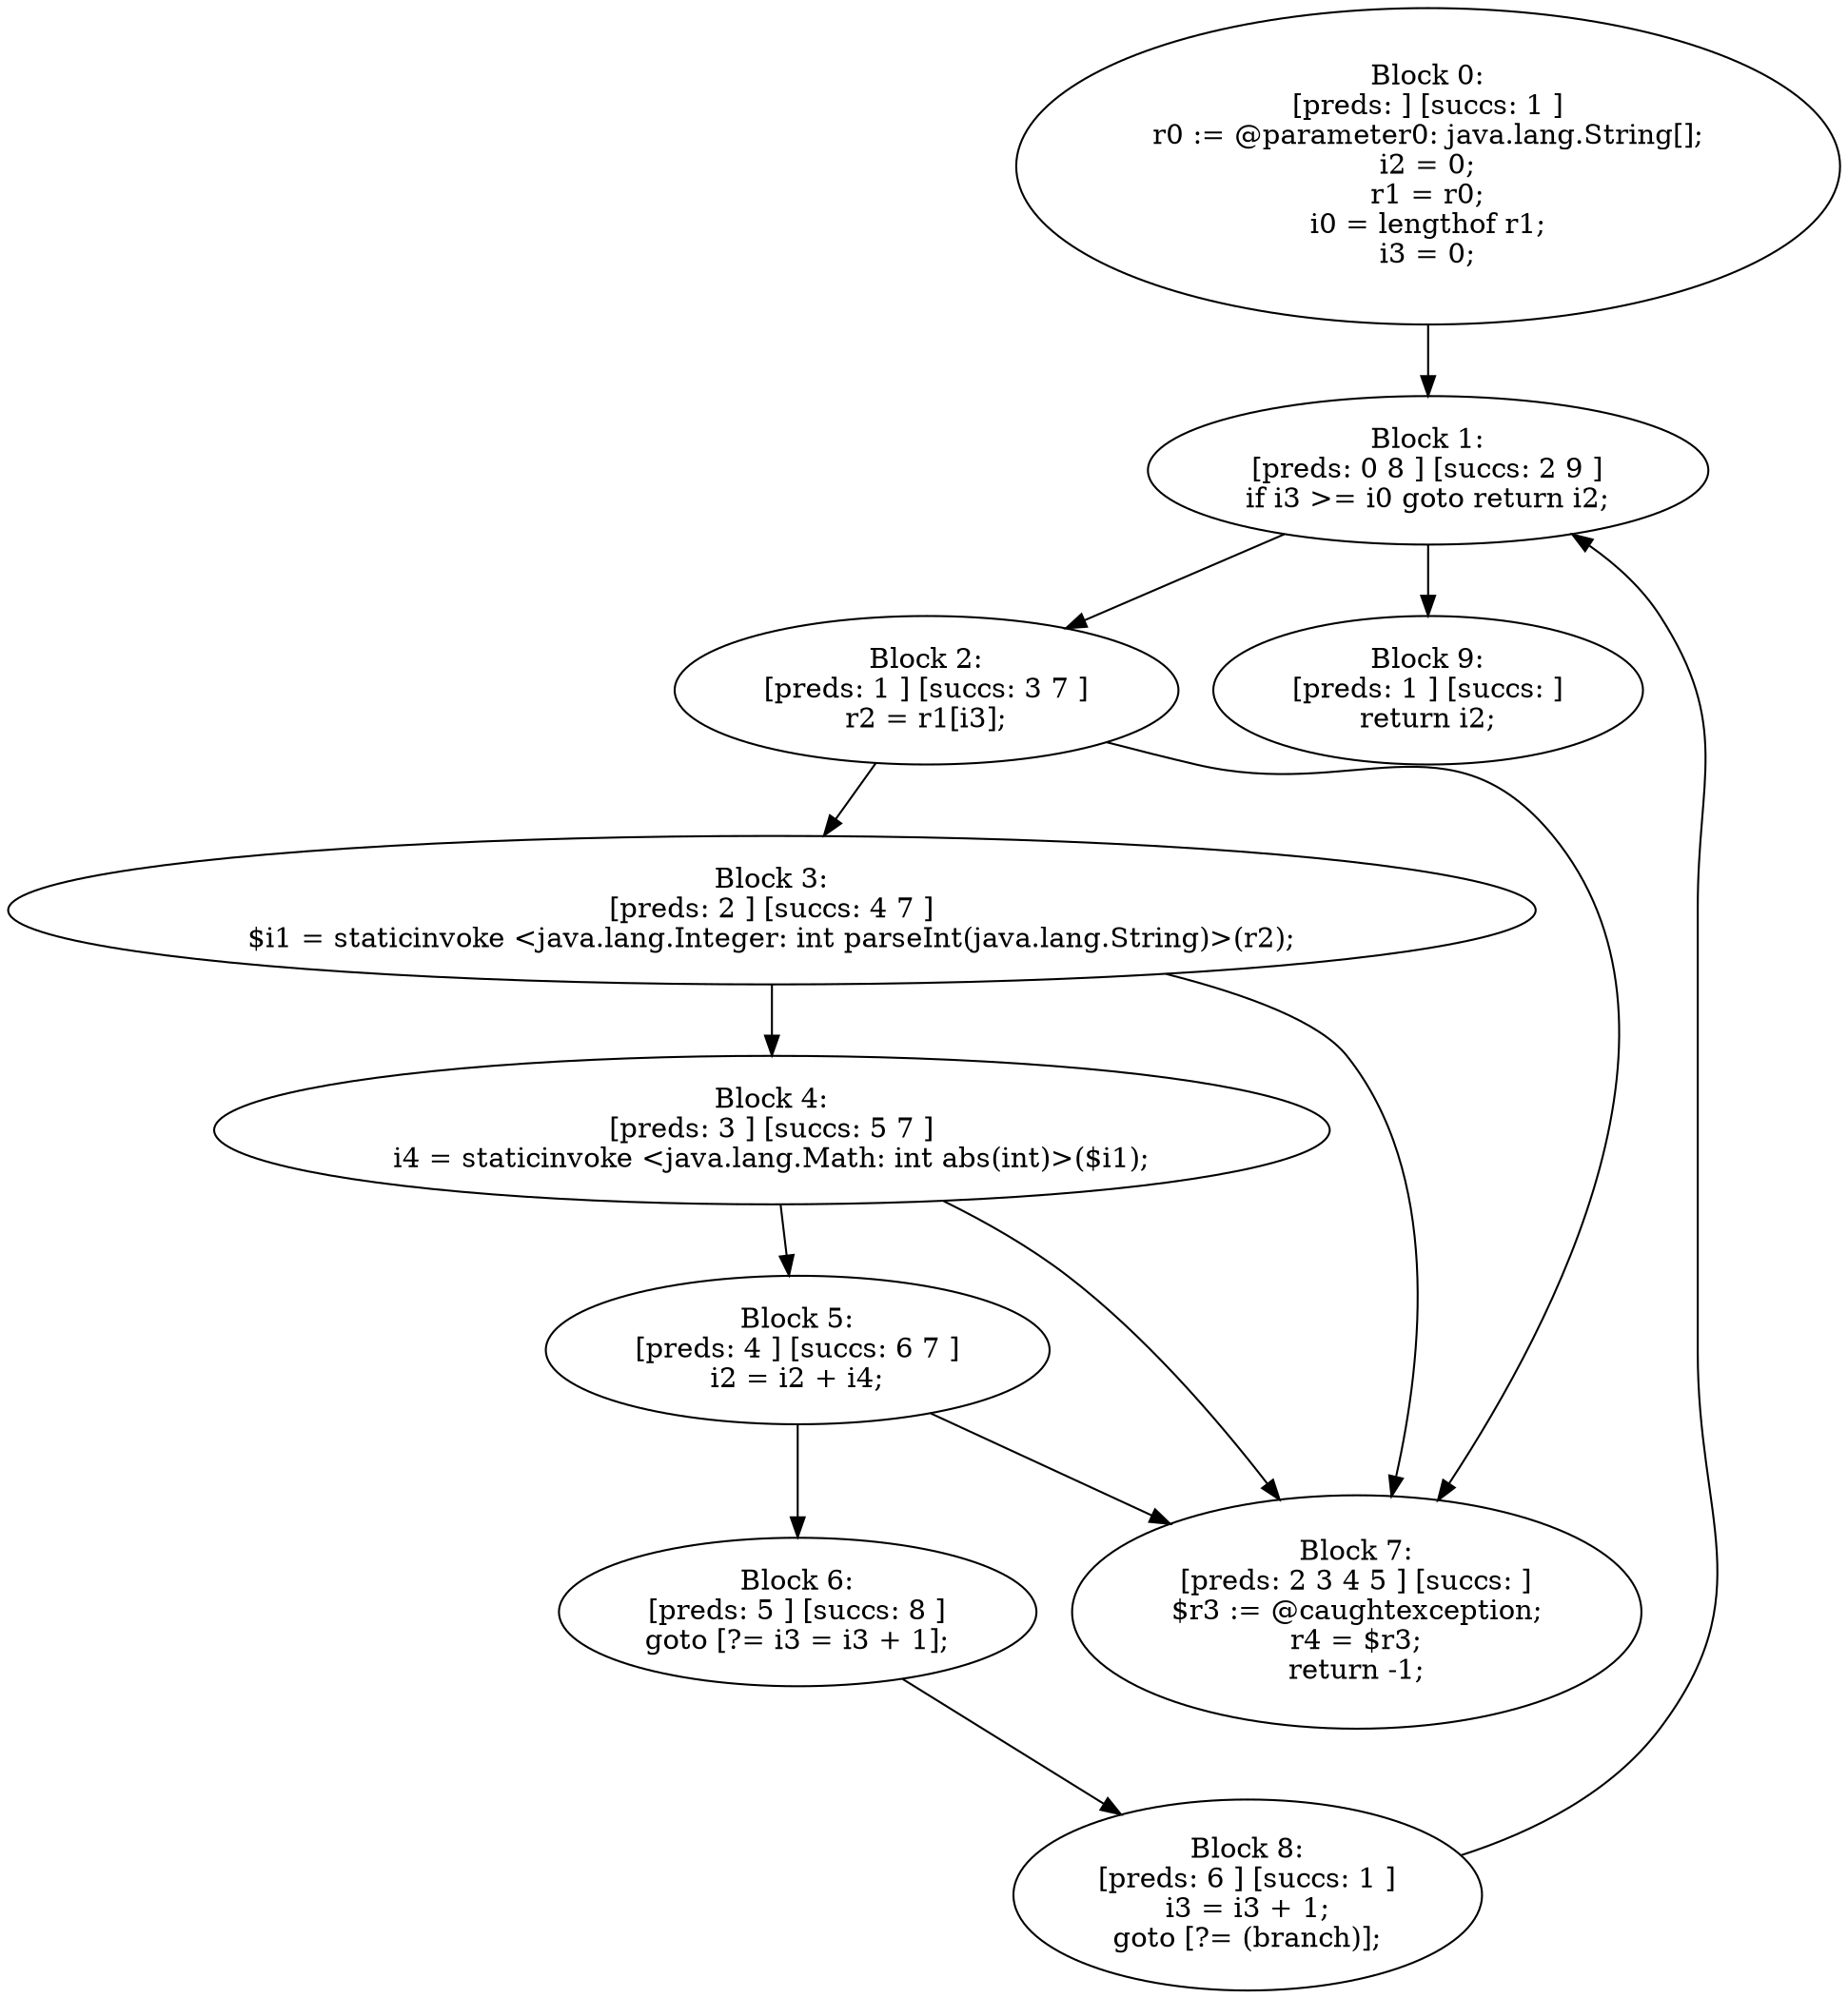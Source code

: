 digraph "unitGraph" {
    "Block 0:
[preds: ] [succs: 1 ]
r0 := @parameter0: java.lang.String[];
i2 = 0;
r1 = r0;
i0 = lengthof r1;
i3 = 0;
"
    "Block 1:
[preds: 0 8 ] [succs: 2 9 ]
if i3 >= i0 goto return i2;
"
    "Block 2:
[preds: 1 ] [succs: 3 7 ]
r2 = r1[i3];
"
    "Block 3:
[preds: 2 ] [succs: 4 7 ]
$i1 = staticinvoke <java.lang.Integer: int parseInt(java.lang.String)>(r2);
"
    "Block 4:
[preds: 3 ] [succs: 5 7 ]
i4 = staticinvoke <java.lang.Math: int abs(int)>($i1);
"
    "Block 5:
[preds: 4 ] [succs: 6 7 ]
i2 = i2 + i4;
"
    "Block 6:
[preds: 5 ] [succs: 8 ]
goto [?= i3 = i3 + 1];
"
    "Block 7:
[preds: 2 3 4 5 ] [succs: ]
$r3 := @caughtexception;
r4 = $r3;
return -1;
"
    "Block 8:
[preds: 6 ] [succs: 1 ]
i3 = i3 + 1;
goto [?= (branch)];
"
    "Block 9:
[preds: 1 ] [succs: ]
return i2;
"
    "Block 0:
[preds: ] [succs: 1 ]
r0 := @parameter0: java.lang.String[];
i2 = 0;
r1 = r0;
i0 = lengthof r1;
i3 = 0;
"->"Block 1:
[preds: 0 8 ] [succs: 2 9 ]
if i3 >= i0 goto return i2;
";
    "Block 1:
[preds: 0 8 ] [succs: 2 9 ]
if i3 >= i0 goto return i2;
"->"Block 2:
[preds: 1 ] [succs: 3 7 ]
r2 = r1[i3];
";
    "Block 1:
[preds: 0 8 ] [succs: 2 9 ]
if i3 >= i0 goto return i2;
"->"Block 9:
[preds: 1 ] [succs: ]
return i2;
";
    "Block 2:
[preds: 1 ] [succs: 3 7 ]
r2 = r1[i3];
"->"Block 3:
[preds: 2 ] [succs: 4 7 ]
$i1 = staticinvoke <java.lang.Integer: int parseInt(java.lang.String)>(r2);
";
    "Block 2:
[preds: 1 ] [succs: 3 7 ]
r2 = r1[i3];
"->"Block 7:
[preds: 2 3 4 5 ] [succs: ]
$r3 := @caughtexception;
r4 = $r3;
return -1;
";
    "Block 3:
[preds: 2 ] [succs: 4 7 ]
$i1 = staticinvoke <java.lang.Integer: int parseInt(java.lang.String)>(r2);
"->"Block 4:
[preds: 3 ] [succs: 5 7 ]
i4 = staticinvoke <java.lang.Math: int abs(int)>($i1);
";
    "Block 3:
[preds: 2 ] [succs: 4 7 ]
$i1 = staticinvoke <java.lang.Integer: int parseInt(java.lang.String)>(r2);
"->"Block 7:
[preds: 2 3 4 5 ] [succs: ]
$r3 := @caughtexception;
r4 = $r3;
return -1;
";
    "Block 4:
[preds: 3 ] [succs: 5 7 ]
i4 = staticinvoke <java.lang.Math: int abs(int)>($i1);
"->"Block 5:
[preds: 4 ] [succs: 6 7 ]
i2 = i2 + i4;
";
    "Block 4:
[preds: 3 ] [succs: 5 7 ]
i4 = staticinvoke <java.lang.Math: int abs(int)>($i1);
"->"Block 7:
[preds: 2 3 4 5 ] [succs: ]
$r3 := @caughtexception;
r4 = $r3;
return -1;
";
    "Block 5:
[preds: 4 ] [succs: 6 7 ]
i2 = i2 + i4;
"->"Block 6:
[preds: 5 ] [succs: 8 ]
goto [?= i3 = i3 + 1];
";
    "Block 5:
[preds: 4 ] [succs: 6 7 ]
i2 = i2 + i4;
"->"Block 7:
[preds: 2 3 4 5 ] [succs: ]
$r3 := @caughtexception;
r4 = $r3;
return -1;
";
    "Block 6:
[preds: 5 ] [succs: 8 ]
goto [?= i3 = i3 + 1];
"->"Block 8:
[preds: 6 ] [succs: 1 ]
i3 = i3 + 1;
goto [?= (branch)];
";
    "Block 8:
[preds: 6 ] [succs: 1 ]
i3 = i3 + 1;
goto [?= (branch)];
"->"Block 1:
[preds: 0 8 ] [succs: 2 9 ]
if i3 >= i0 goto return i2;
";
}
